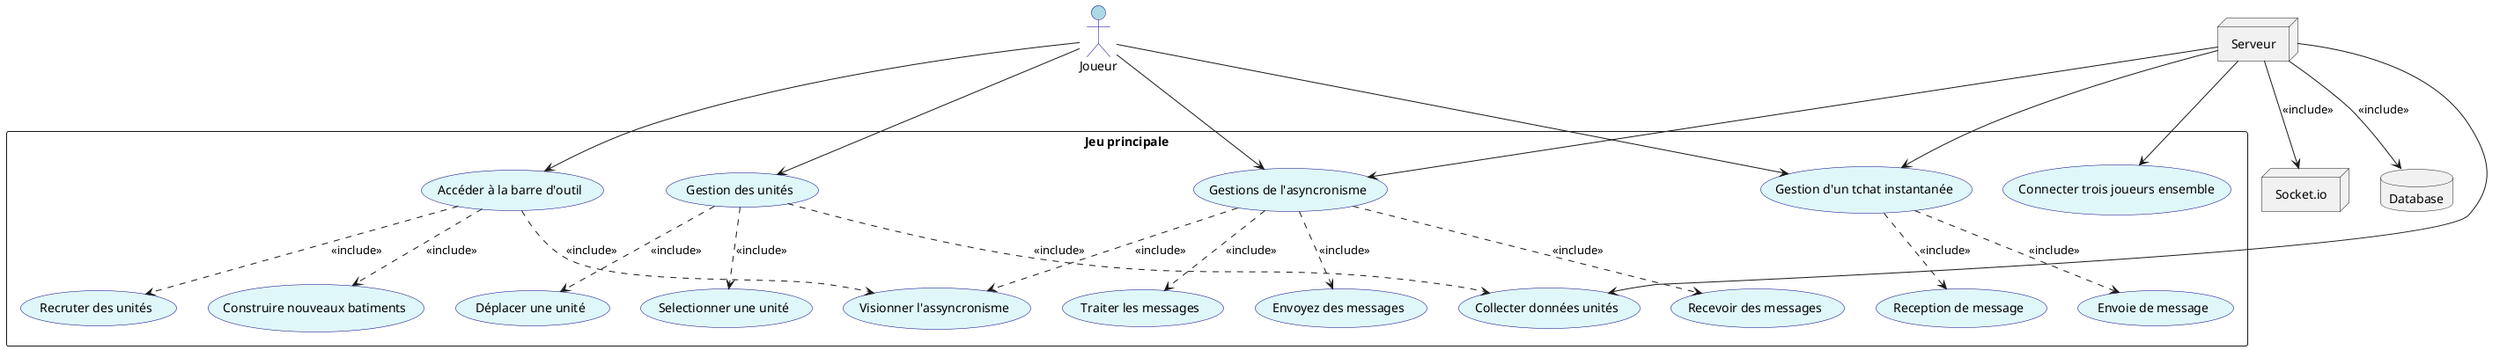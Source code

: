 @startuml "Usecase_mainGame"

skinparam ActorBorderColor DarkBlue
skinparam ActorBackgroundColor LightBlue
skinparam UsecaseBorderColor Navy
skinparam UsecaseBackgroundColor #E0F7FA

actor "Joueur" as Player
node "Serveur" as Server
node "Socket.io" as So
database "Database" as BD

rectangle "Jeu principale" {
   (Connecter trois joueurs ensemble) as Connect
   (Accéder à la barre d'outil) as T0
   (Construire nouveaux batiments) as T1
   (Recruter des unités) as T2
   (Gestion des unités) as U0
   (Selectionner une unité) as U1
   (Déplacer une unité) as U2
   (Collecter données unités) as U3
   (Gestions de l'asyncronisme) as A0
   (Envoyez des messages) as A1
   (Recevoir des messages) as A2
   (Traiter les messages) as A3
   (Gestion d'un tchat instantanée) as C0
   (Envoie de message) as C1
   (Reception de message) as C2
   (Visionner l'assyncronisme) as AV0
}

Server --> So : <<include>>
Server --> BD : <<include>>
Server --> Connect

Player --> T0
Player --> U0
Player --> A0

T0 ..> T1 : <<include>>
T0 ..> T2 : <<include>>
T0 ..> AV0 : <<include>>

U0 ..> U1 : <<include>>
U0 ..> U2 : <<include>>
U0 ..> U3 : <<include>>

A0 ..> A1 : <<include>>
A0 ..> A2 : <<include>>
A0 ..> A3 : <<include>>
A0 ..> AV0 : <<include>>

Server --> A0
Server --> U3

Player --> C0
Server --> C0
C0 ..> C1 : <<include>>
C0 ..> C2 : <<include>>



@endulm

